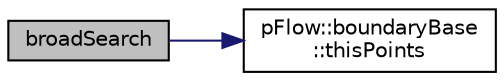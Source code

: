 digraph "broadSearch"
{
 // LATEX_PDF_SIZE
  edge [fontname="Helvetica",fontsize="10",labelfontname="Helvetica",labelfontsize="10"];
  node [fontname="Helvetica",fontsize="10",shape=record];
  rankdir="LR";
  Node1 [label="broadSearch",height=0.2,width=0.4,color="black", fillcolor="grey75", style="filled", fontcolor="black",tooltip=" "];
  Node1 -> Node2 [color="midnightblue",fontsize="10",style="solid",fontname="Helvetica"];
  Node2 [label="pFlow::boundaryBase\l::thisPoints",height=0.2,width=0.4,color="black", fillcolor="white", style="filled",URL="$classpFlow_1_1boundaryBase.html#a8a0320d0eef0c2c1a268d2cc0cb24e2c",tooltip=" "];
}
